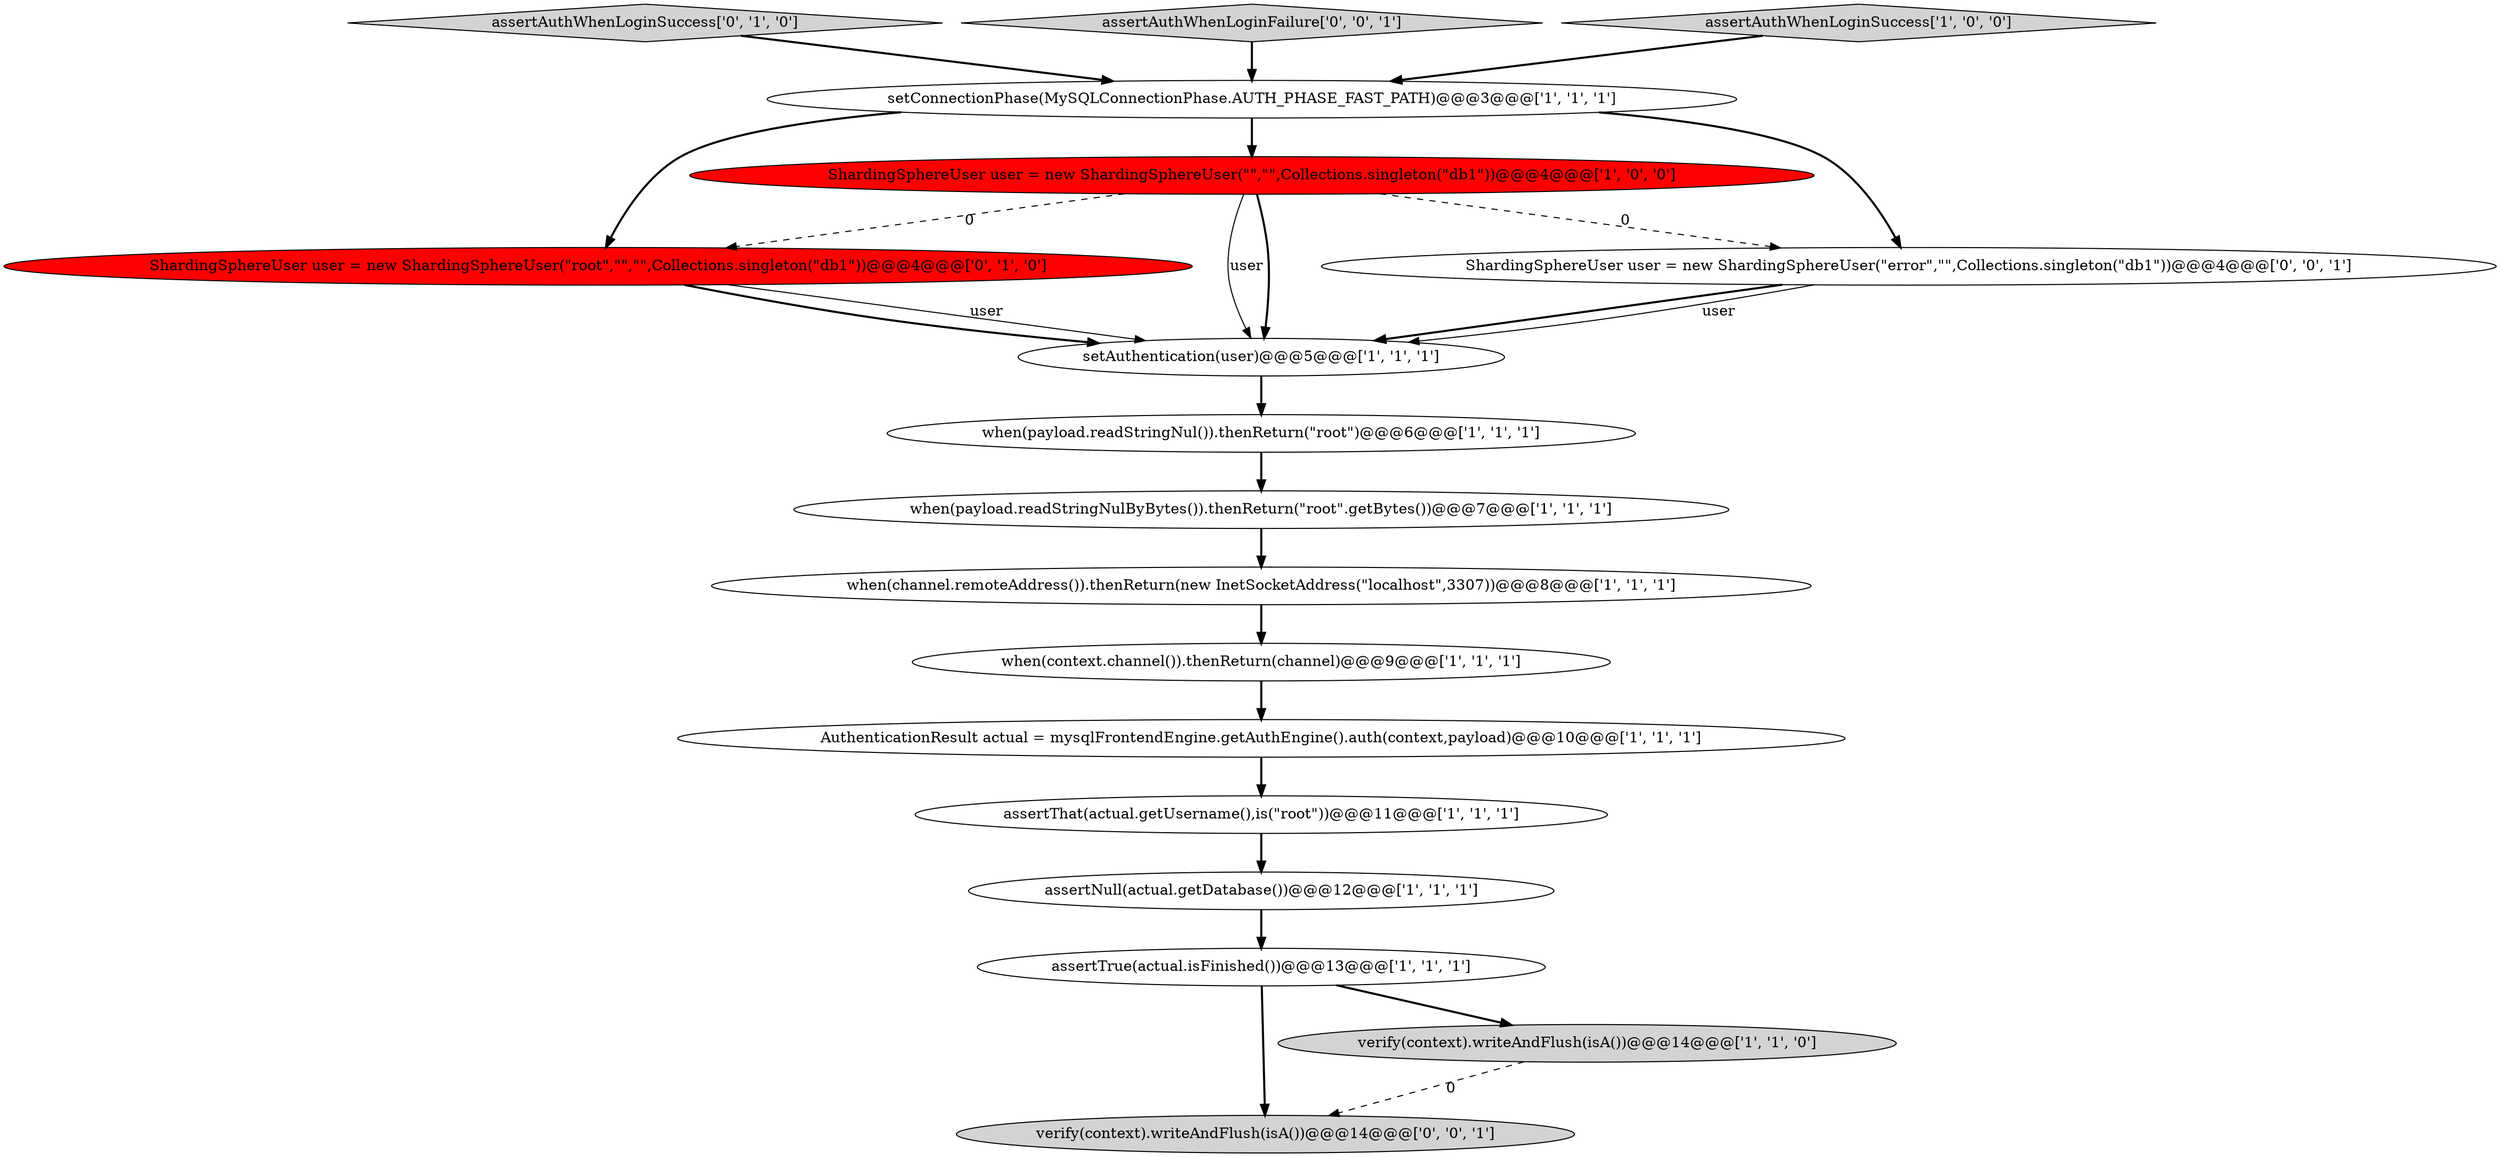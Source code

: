 digraph {
3 [style = filled, label = "assertTrue(actual.isFinished())@@@13@@@['1', '1', '1']", fillcolor = white, shape = ellipse image = "AAA0AAABBB1BBB"];
14 [style = filled, label = "ShardingSphereUser user = new ShardingSphereUser(\"root\",\"\",\"\",Collections.singleton(\"db1\"))@@@4@@@['0', '1', '0']", fillcolor = red, shape = ellipse image = "AAA1AAABBB2BBB"];
2 [style = filled, label = "AuthenticationResult actual = mysqlFrontendEngine.getAuthEngine().auth(context,payload)@@@10@@@['1', '1', '1']", fillcolor = white, shape = ellipse image = "AAA0AAABBB1BBB"];
9 [style = filled, label = "when(payload.readStringNulByBytes()).thenReturn(\"root\".getBytes())@@@7@@@['1', '1', '1']", fillcolor = white, shape = ellipse image = "AAA0AAABBB1BBB"];
7 [style = filled, label = "setAuthentication(user)@@@5@@@['1', '1', '1']", fillcolor = white, shape = ellipse image = "AAA0AAABBB1BBB"];
5 [style = filled, label = "when(channel.remoteAddress()).thenReturn(new InetSocketAddress(\"localhost\",3307))@@@8@@@['1', '1', '1']", fillcolor = white, shape = ellipse image = "AAA0AAABBB1BBB"];
4 [style = filled, label = "verify(context).writeAndFlush(isA())@@@14@@@['1', '1', '0']", fillcolor = lightgray, shape = ellipse image = "AAA0AAABBB1BBB"];
11 [style = filled, label = "when(payload.readStringNul()).thenReturn(\"root\")@@@6@@@['1', '1', '1']", fillcolor = white, shape = ellipse image = "AAA0AAABBB1BBB"];
15 [style = filled, label = "verify(context).writeAndFlush(isA())@@@14@@@['0', '0', '1']", fillcolor = lightgray, shape = ellipse image = "AAA0AAABBB3BBB"];
16 [style = filled, label = "ShardingSphereUser user = new ShardingSphereUser(\"error\",\"\",Collections.singleton(\"db1\"))@@@4@@@['0', '0', '1']", fillcolor = white, shape = ellipse image = "AAA0AAABBB3BBB"];
13 [style = filled, label = "assertAuthWhenLoginSuccess['0', '1', '0']", fillcolor = lightgray, shape = diamond image = "AAA0AAABBB2BBB"];
17 [style = filled, label = "assertAuthWhenLoginFailure['0', '0', '1']", fillcolor = lightgray, shape = diamond image = "AAA0AAABBB3BBB"];
0 [style = filled, label = "assertThat(actual.getUsername(),is(\"root\"))@@@11@@@['1', '1', '1']", fillcolor = white, shape = ellipse image = "AAA0AAABBB1BBB"];
10 [style = filled, label = "setConnectionPhase(MySQLConnectionPhase.AUTH_PHASE_FAST_PATH)@@@3@@@['1', '1', '1']", fillcolor = white, shape = ellipse image = "AAA0AAABBB1BBB"];
1 [style = filled, label = "when(context.channel()).thenReturn(channel)@@@9@@@['1', '1', '1']", fillcolor = white, shape = ellipse image = "AAA0AAABBB1BBB"];
8 [style = filled, label = "assertNull(actual.getDatabase())@@@12@@@['1', '1', '1']", fillcolor = white, shape = ellipse image = "AAA0AAABBB1BBB"];
12 [style = filled, label = "assertAuthWhenLoginSuccess['1', '0', '0']", fillcolor = lightgray, shape = diamond image = "AAA0AAABBB1BBB"];
6 [style = filled, label = "ShardingSphereUser user = new ShardingSphereUser(\"\",\"\",Collections.singleton(\"db1\"))@@@4@@@['1', '0', '0']", fillcolor = red, shape = ellipse image = "AAA1AAABBB1BBB"];
13->10 [style = bold, label=""];
17->10 [style = bold, label=""];
7->11 [style = bold, label=""];
10->14 [style = bold, label=""];
14->7 [style = solid, label="user"];
8->3 [style = bold, label=""];
16->7 [style = bold, label=""];
3->15 [style = bold, label=""];
6->14 [style = dashed, label="0"];
11->9 [style = bold, label=""];
3->4 [style = bold, label=""];
10->6 [style = bold, label=""];
16->7 [style = solid, label="user"];
14->7 [style = bold, label=""];
5->1 [style = bold, label=""];
2->0 [style = bold, label=""];
12->10 [style = bold, label=""];
6->16 [style = dashed, label="0"];
10->16 [style = bold, label=""];
4->15 [style = dashed, label="0"];
0->8 [style = bold, label=""];
9->5 [style = bold, label=""];
1->2 [style = bold, label=""];
6->7 [style = bold, label=""];
6->7 [style = solid, label="user"];
}
